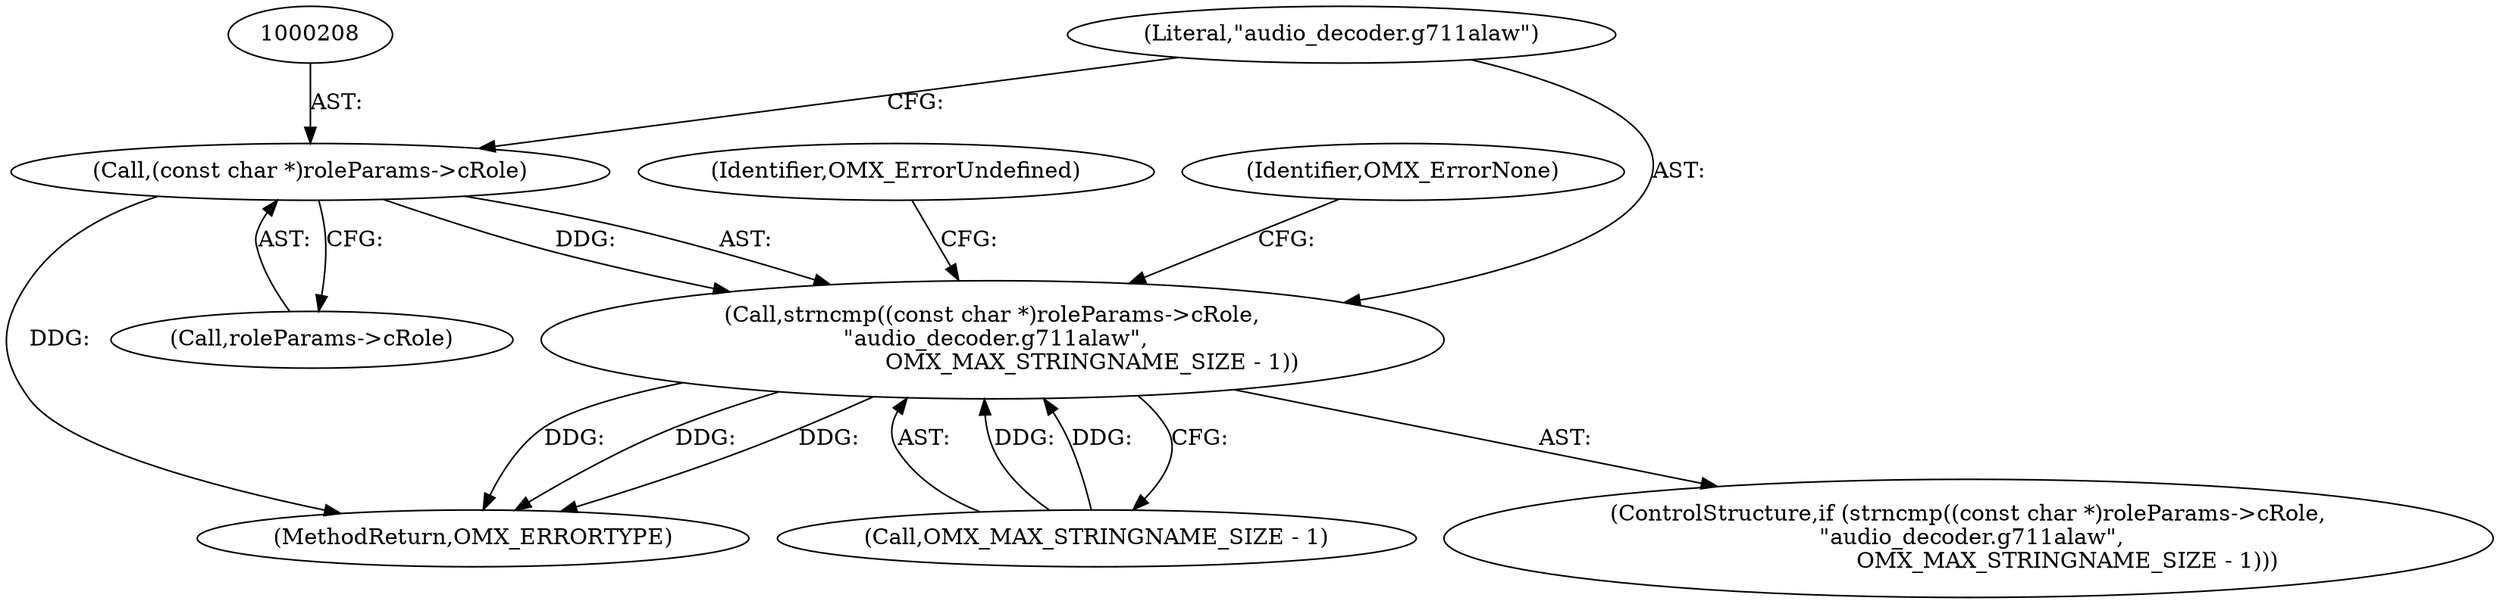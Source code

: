 digraph "0_Android_295c883fe3105b19bcd0f9e07d54c6b589fc5bff_20@pointer" {
"1000207" [label="(Call,(const char *)roleParams->cRole)"];
"1000206" [label="(Call,strncmp((const char *)roleParams->cRole,\n \"audio_decoder.g711alaw\",\n                            OMX_MAX_STRINGNAME_SIZE - 1))"];
"1000209" [label="(Call,roleParams->cRole)"];
"1000205" [label="(ControlStructure,if (strncmp((const char *)roleParams->cRole,\n \"audio_decoder.g711alaw\",\n                            OMX_MAX_STRINGNAME_SIZE - 1)))"];
"1000212" [label="(Literal,\"audio_decoder.g711alaw\")"];
"1000226" [label="(MethodReturn,OMX_ERRORTYPE)"];
"1000213" [label="(Call,OMX_MAX_STRINGNAME_SIZE - 1)"];
"1000218" [label="(Identifier,OMX_ErrorUndefined)"];
"1000206" [label="(Call,strncmp((const char *)roleParams->cRole,\n \"audio_decoder.g711alaw\",\n                            OMX_MAX_STRINGNAME_SIZE - 1))"];
"1000220" [label="(Identifier,OMX_ErrorNone)"];
"1000207" [label="(Call,(const char *)roleParams->cRole)"];
"1000207" -> "1000206"  [label="AST: "];
"1000207" -> "1000209"  [label="CFG: "];
"1000208" -> "1000207"  [label="AST: "];
"1000209" -> "1000207"  [label="AST: "];
"1000212" -> "1000207"  [label="CFG: "];
"1000207" -> "1000226"  [label="DDG: "];
"1000207" -> "1000206"  [label="DDG: "];
"1000206" -> "1000205"  [label="AST: "];
"1000206" -> "1000213"  [label="CFG: "];
"1000212" -> "1000206"  [label="AST: "];
"1000213" -> "1000206"  [label="AST: "];
"1000218" -> "1000206"  [label="CFG: "];
"1000220" -> "1000206"  [label="CFG: "];
"1000206" -> "1000226"  [label="DDG: "];
"1000206" -> "1000226"  [label="DDG: "];
"1000206" -> "1000226"  [label="DDG: "];
"1000213" -> "1000206"  [label="DDG: "];
"1000213" -> "1000206"  [label="DDG: "];
}
